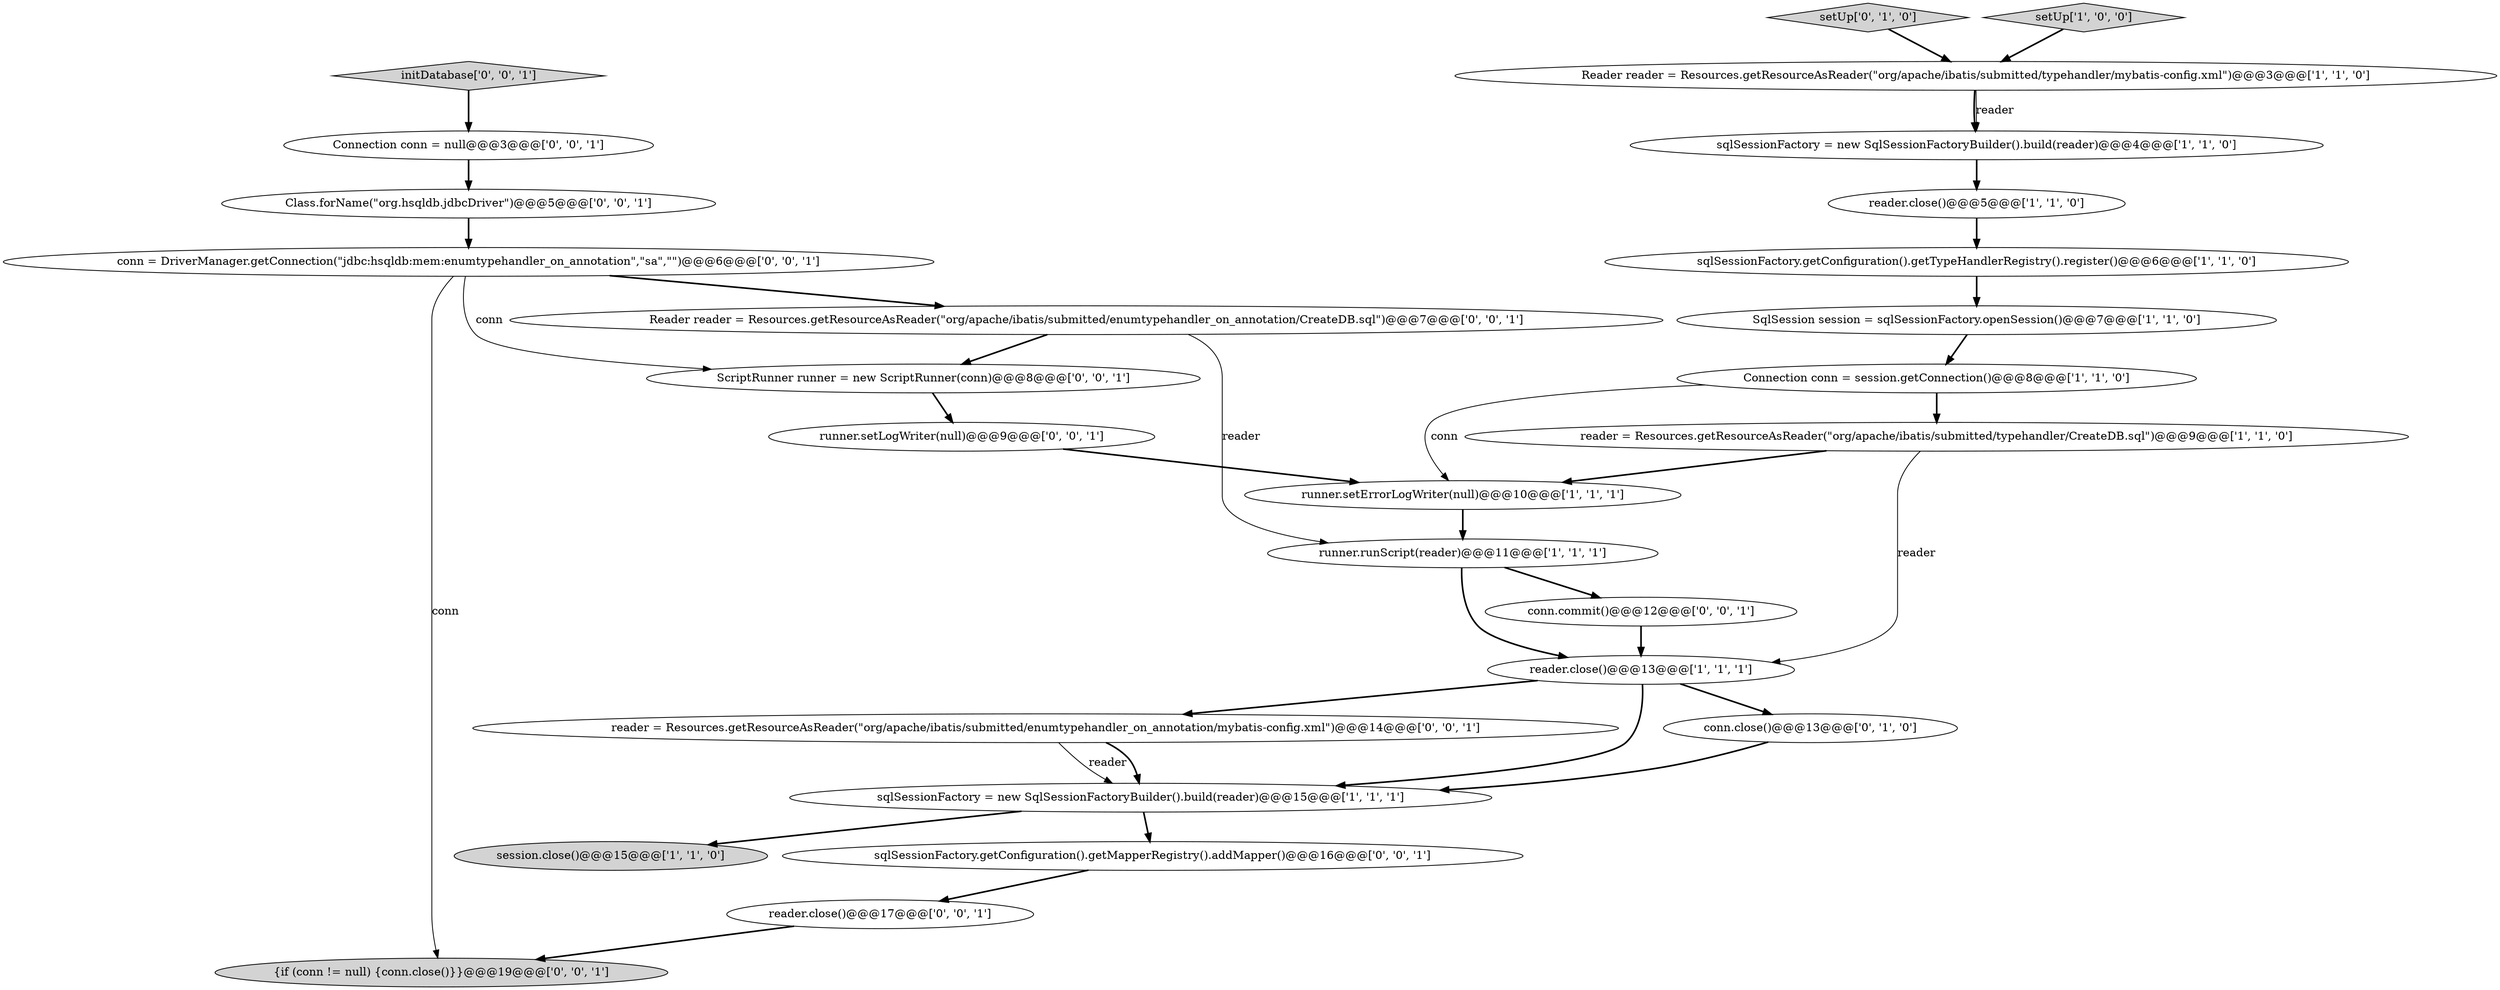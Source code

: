 digraph {
18 [style = filled, label = "conn = DriverManager.getConnection(\"jdbc:hsqldb:mem:enumtypehandler_on_annotation\",\"sa\",\"\")@@@6@@@['0', '0', '1']", fillcolor = white, shape = ellipse image = "AAA0AAABBB3BBB"];
19 [style = filled, label = "initDatabase['0', '0', '1']", fillcolor = lightgray, shape = diamond image = "AAA0AAABBB3BBB"];
21 [style = filled, label = "runner.setLogWriter(null)@@@9@@@['0', '0', '1']", fillcolor = white, shape = ellipse image = "AAA0AAABBB3BBB"];
13 [style = filled, label = "conn.close()@@@13@@@['0', '1', '0']", fillcolor = white, shape = ellipse image = "AAA1AAABBB2BBB"];
4 [style = filled, label = "reader = Resources.getResourceAsReader(\"org/apache/ibatis/submitted/typehandler/CreateDB.sql\")@@@9@@@['1', '1', '0']", fillcolor = white, shape = ellipse image = "AAA0AAABBB1BBB"];
6 [style = filled, label = "SqlSession session = sqlSessionFactory.openSession()@@@7@@@['1', '1', '0']", fillcolor = white, shape = ellipse image = "AAA0AAABBB1BBB"];
2 [style = filled, label = "sqlSessionFactory.getConfiguration().getTypeHandlerRegistry().register()@@@6@@@['1', '1', '0']", fillcolor = white, shape = ellipse image = "AAA0AAABBB1BBB"];
0 [style = filled, label = "reader.close()@@@5@@@['1', '1', '0']", fillcolor = white, shape = ellipse image = "AAA0AAABBB1BBB"];
22 [style = filled, label = "conn.commit()@@@12@@@['0', '0', '1']", fillcolor = white, shape = ellipse image = "AAA0AAABBB3BBB"];
15 [style = filled, label = "Class.forName(\"org.hsqldb.jdbcDriver\")@@@5@@@['0', '0', '1']", fillcolor = white, shape = ellipse image = "AAA0AAABBB3BBB"];
14 [style = filled, label = "setUp['0', '1', '0']", fillcolor = lightgray, shape = diamond image = "AAA0AAABBB2BBB"];
24 [style = filled, label = "sqlSessionFactory.getConfiguration().getMapperRegistry().addMapper()@@@16@@@['0', '0', '1']", fillcolor = white, shape = ellipse image = "AAA0AAABBB3BBB"];
20 [style = filled, label = "{if (conn != null) {conn.close()}}@@@19@@@['0', '0', '1']", fillcolor = lightgray, shape = ellipse image = "AAA0AAABBB3BBB"];
11 [style = filled, label = "runner.setErrorLogWriter(null)@@@10@@@['1', '1', '1']", fillcolor = white, shape = ellipse image = "AAA0AAABBB1BBB"];
16 [style = filled, label = "reader = Resources.getResourceAsReader(\"org/apache/ibatis/submitted/enumtypehandler_on_annotation/mybatis-config.xml\")@@@14@@@['0', '0', '1']", fillcolor = white, shape = ellipse image = "AAA0AAABBB3BBB"];
7 [style = filled, label = "Connection conn = session.getConnection()@@@8@@@['1', '1', '0']", fillcolor = white, shape = ellipse image = "AAA0AAABBB1BBB"];
17 [style = filled, label = "reader.close()@@@17@@@['0', '0', '1']", fillcolor = white, shape = ellipse image = "AAA0AAABBB3BBB"];
5 [style = filled, label = "runner.runScript(reader)@@@11@@@['1', '1', '1']", fillcolor = white, shape = ellipse image = "AAA0AAABBB1BBB"];
9 [style = filled, label = "reader.close()@@@13@@@['1', '1', '1']", fillcolor = white, shape = ellipse image = "AAA0AAABBB1BBB"];
12 [style = filled, label = "session.close()@@@15@@@['1', '1', '0']", fillcolor = lightgray, shape = ellipse image = "AAA0AAABBB1BBB"];
8 [style = filled, label = "Reader reader = Resources.getResourceAsReader(\"org/apache/ibatis/submitted/typehandler/mybatis-config.xml\")@@@3@@@['1', '1', '0']", fillcolor = white, shape = ellipse image = "AAA0AAABBB1BBB"];
26 [style = filled, label = "ScriptRunner runner = new ScriptRunner(conn)@@@8@@@['0', '0', '1']", fillcolor = white, shape = ellipse image = "AAA0AAABBB3BBB"];
1 [style = filled, label = "sqlSessionFactory = new SqlSessionFactoryBuilder().build(reader)@@@15@@@['1', '1', '1']", fillcolor = white, shape = ellipse image = "AAA0AAABBB1BBB"];
3 [style = filled, label = "setUp['1', '0', '0']", fillcolor = lightgray, shape = diamond image = "AAA0AAABBB1BBB"];
23 [style = filled, label = "Connection conn = null@@@3@@@['0', '0', '1']", fillcolor = white, shape = ellipse image = "AAA0AAABBB3BBB"];
25 [style = filled, label = "Reader reader = Resources.getResourceAsReader(\"org/apache/ibatis/submitted/enumtypehandler_on_annotation/CreateDB.sql\")@@@7@@@['0', '0', '1']", fillcolor = white, shape = ellipse image = "AAA0AAABBB3BBB"];
10 [style = filled, label = "sqlSessionFactory = new SqlSessionFactoryBuilder().build(reader)@@@4@@@['1', '1', '0']", fillcolor = white, shape = ellipse image = "AAA0AAABBB1BBB"];
21->11 [style = bold, label=""];
26->21 [style = bold, label=""];
23->15 [style = bold, label=""];
15->18 [style = bold, label=""];
18->26 [style = solid, label="conn"];
1->12 [style = bold, label=""];
9->16 [style = bold, label=""];
4->11 [style = bold, label=""];
25->26 [style = bold, label=""];
16->1 [style = solid, label="reader"];
9->13 [style = bold, label=""];
24->17 [style = bold, label=""];
18->25 [style = bold, label=""];
18->20 [style = solid, label="conn"];
7->11 [style = solid, label="conn"];
5->9 [style = bold, label=""];
17->20 [style = bold, label=""];
1->24 [style = bold, label=""];
22->9 [style = bold, label=""];
19->23 [style = bold, label=""];
16->1 [style = bold, label=""];
7->4 [style = bold, label=""];
3->8 [style = bold, label=""];
14->8 [style = bold, label=""];
5->22 [style = bold, label=""];
25->5 [style = solid, label="reader"];
2->6 [style = bold, label=""];
13->1 [style = bold, label=""];
8->10 [style = solid, label="reader"];
4->9 [style = solid, label="reader"];
0->2 [style = bold, label=""];
6->7 [style = bold, label=""];
9->1 [style = bold, label=""];
8->10 [style = bold, label=""];
10->0 [style = bold, label=""];
11->5 [style = bold, label=""];
}

